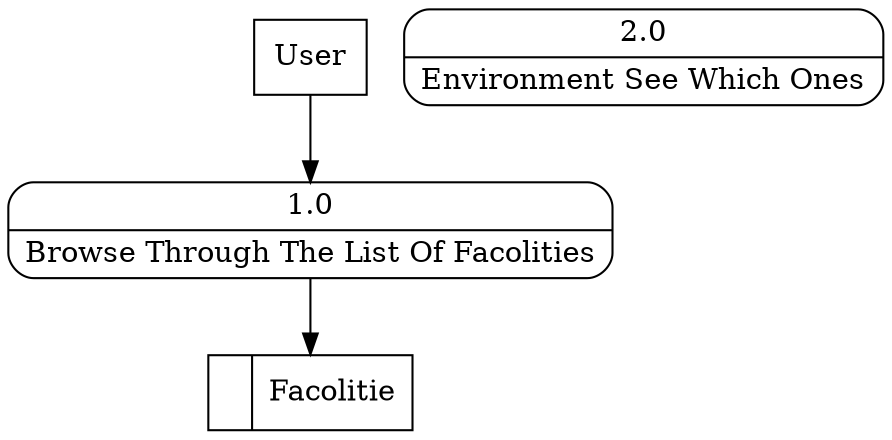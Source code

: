 digraph dfd2{ 
node[shape=record]
200 [label="<f0>  |<f1> Facolitie " ];
201 [label="User" shape=box];
202 [label="{<f0> 1.0|<f1> Browse Through The List Of Facolities }" shape=Mrecord];
203 [label="{<f0> 2.0|<f1> Environment See Which Ones }" shape=Mrecord];
201 -> 202
202 -> 200
}
